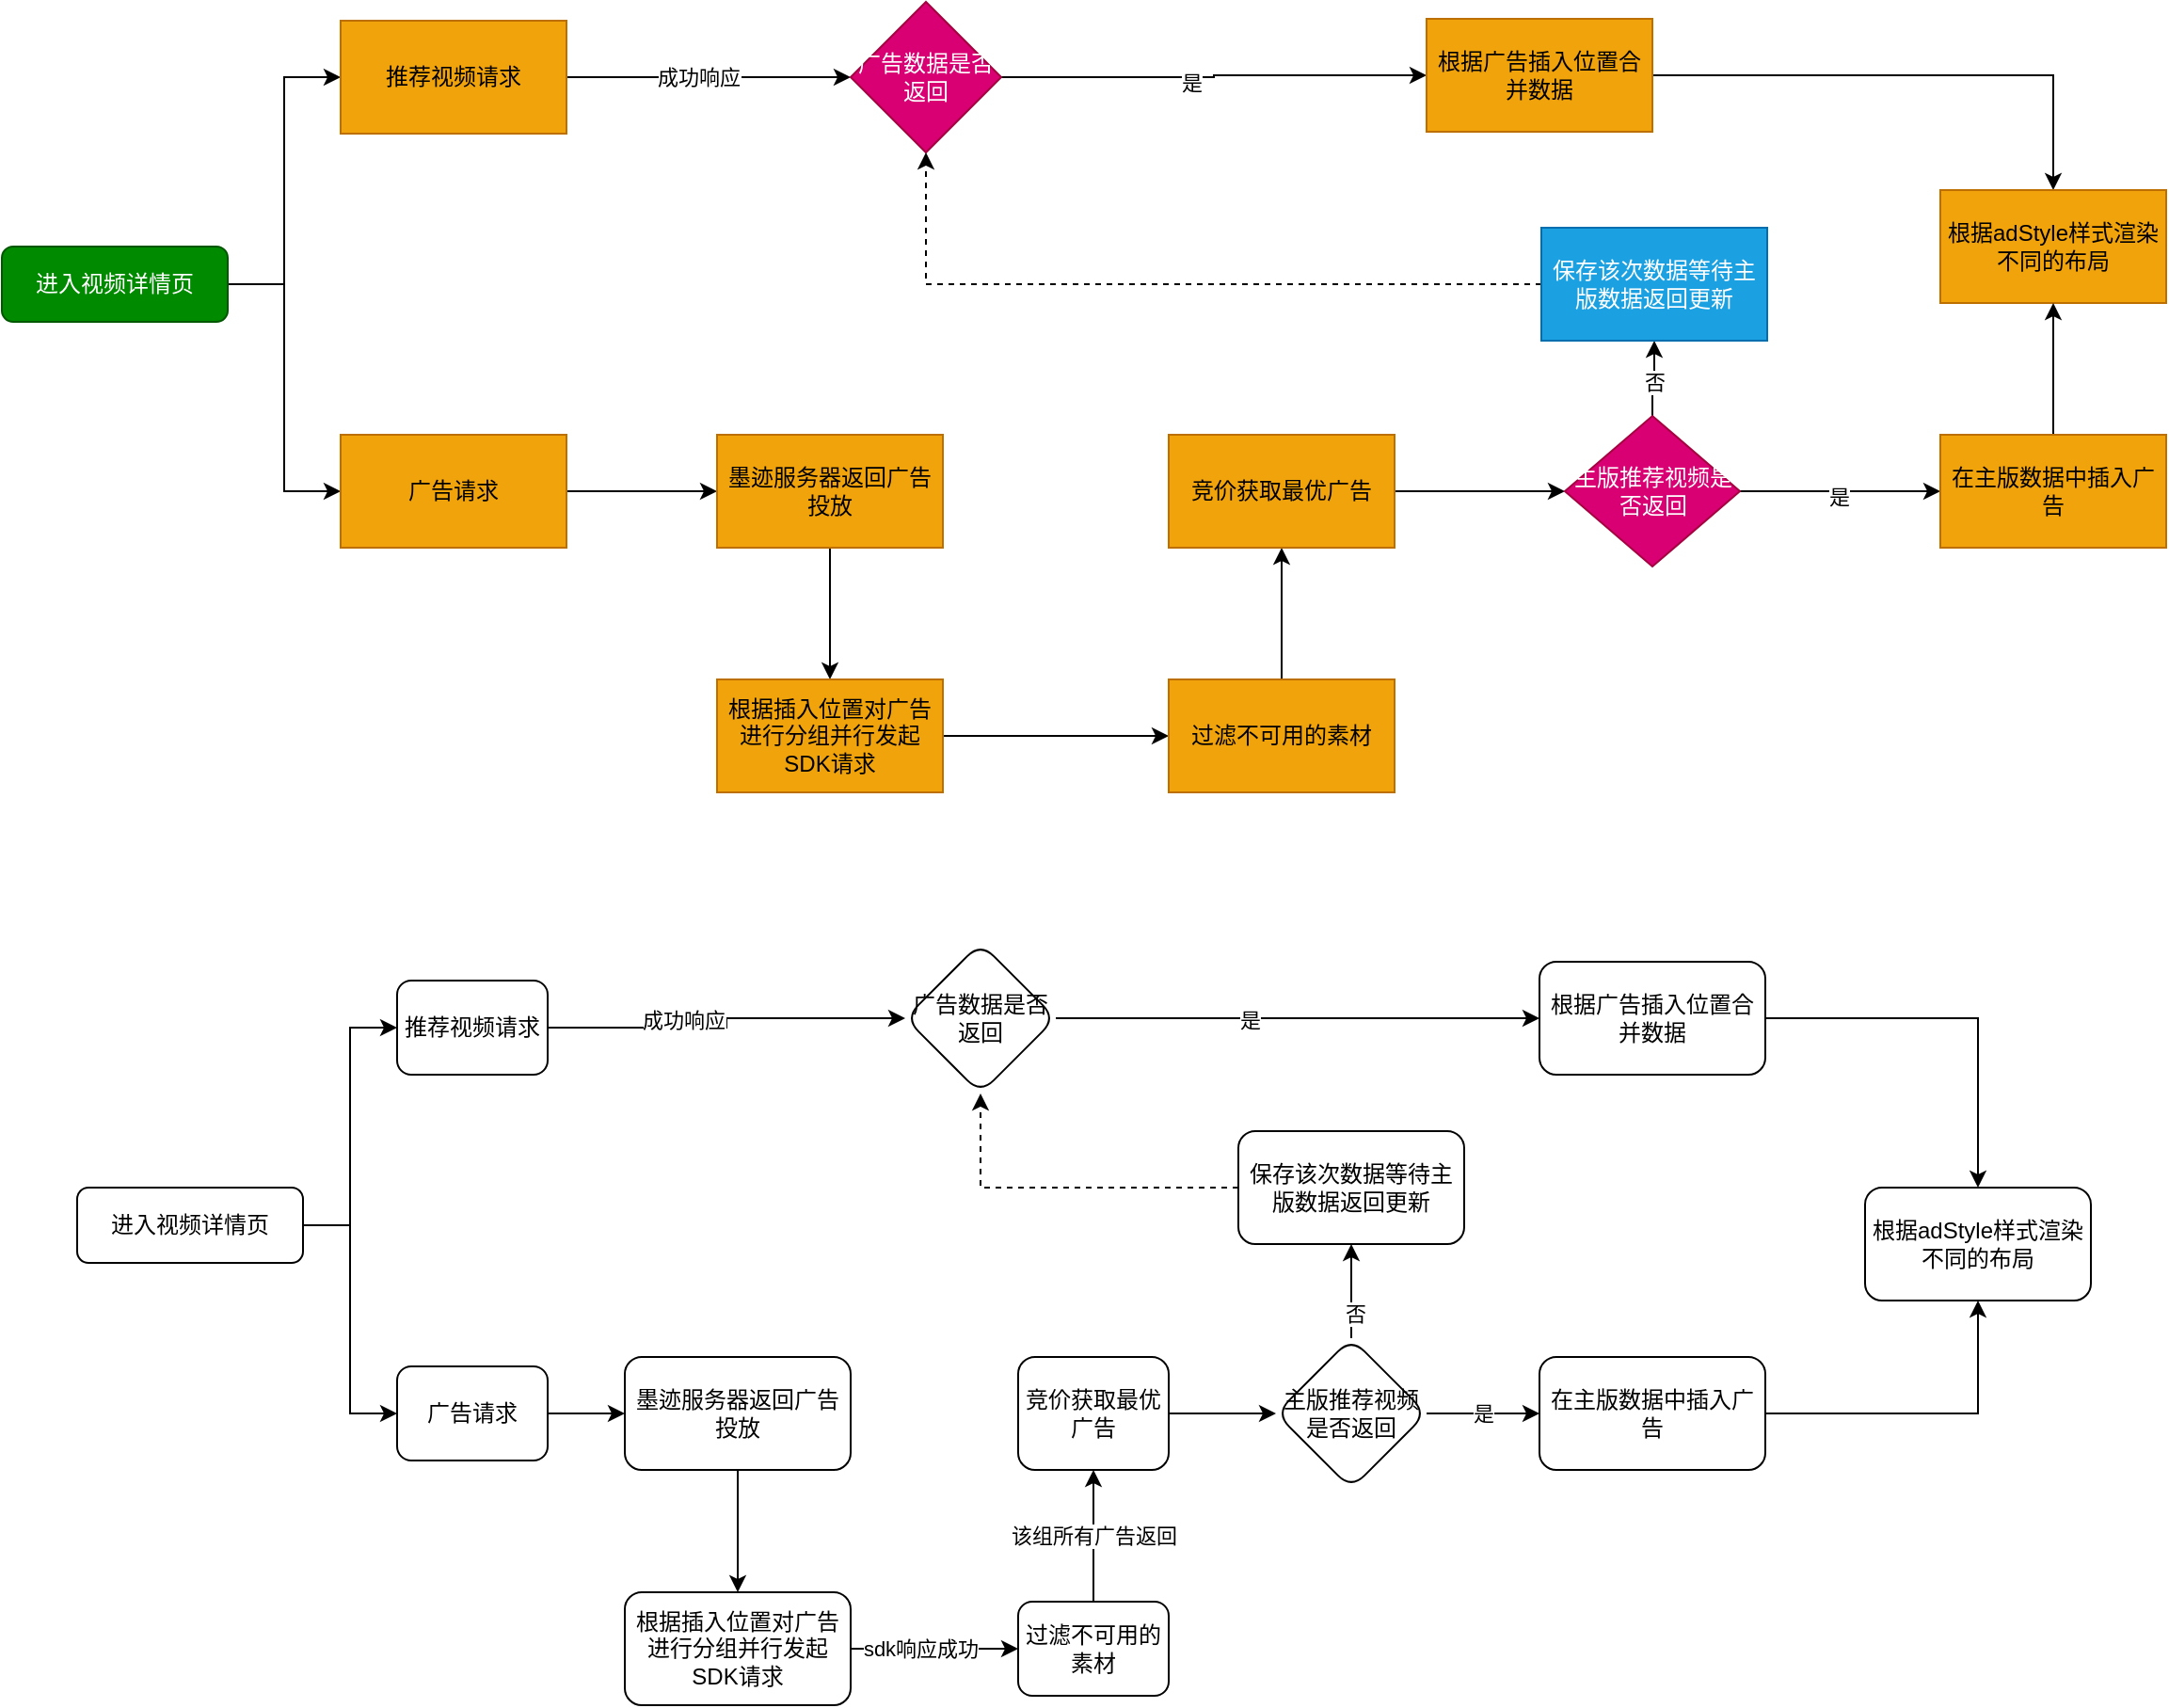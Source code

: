 <mxfile version="24.0.1" type="github">
  <diagram id="C5RBs43oDa-KdzZeNtuy" name="Page-1">
    <mxGraphModel dx="1590" dy="1997" grid="1" gridSize="10" guides="1" tooltips="1" connect="1" arrows="1" fold="1" page="1" pageScale="1" pageWidth="827" pageHeight="1169" math="0" shadow="0">
      <root>
        <mxCell id="WIyWlLk6GJQsqaUBKTNV-0" />
        <mxCell id="WIyWlLk6GJQsqaUBKTNV-1" parent="WIyWlLk6GJQsqaUBKTNV-0" />
        <mxCell id="8R7DsGHaiKelBad2kOEh-6" value="" style="edgeStyle=orthogonalEdgeStyle;rounded=0;orthogonalLoop=1;jettySize=auto;html=1;entryX=0;entryY=0.5;entryDx=0;entryDy=0;" parent="WIyWlLk6GJQsqaUBKTNV-1" source="WIyWlLk6GJQsqaUBKTNV-3" target="8R7DsGHaiKelBad2kOEh-5" edge="1">
          <mxGeometry relative="1" as="geometry" />
        </mxCell>
        <mxCell id="8R7DsGHaiKelBad2kOEh-8" value="" style="edgeStyle=orthogonalEdgeStyle;rounded=0;orthogonalLoop=1;jettySize=auto;html=1;entryX=0;entryY=0.5;entryDx=0;entryDy=0;" parent="WIyWlLk6GJQsqaUBKTNV-1" source="WIyWlLk6GJQsqaUBKTNV-3" target="8R7DsGHaiKelBad2kOEh-7" edge="1">
          <mxGeometry relative="1" as="geometry" />
        </mxCell>
        <mxCell id="WIyWlLk6GJQsqaUBKTNV-3" value="进入视频详情页" style="rounded=1;whiteSpace=wrap;html=1;fontSize=12;glass=0;strokeWidth=1;shadow=0;" parent="WIyWlLk6GJQsqaUBKTNV-1" vertex="1">
          <mxGeometry x="90" y="370" width="120" height="40" as="geometry" />
        </mxCell>
        <mxCell id="8R7DsGHaiKelBad2kOEh-32" value="" style="edgeStyle=orthogonalEdgeStyle;rounded=0;orthogonalLoop=1;jettySize=auto;html=1;" parent="WIyWlLk6GJQsqaUBKTNV-1" source="8R7DsGHaiKelBad2kOEh-5" target="8R7DsGHaiKelBad2kOEh-31" edge="1">
          <mxGeometry relative="1" as="geometry" />
        </mxCell>
        <mxCell id="8R7DsGHaiKelBad2kOEh-5" value="广告请求" style="whiteSpace=wrap;html=1;rounded=1;glass=0;strokeWidth=1;shadow=0;" parent="WIyWlLk6GJQsqaUBKTNV-1" vertex="1">
          <mxGeometry x="260" y="465" width="80" height="50" as="geometry" />
        </mxCell>
        <mxCell id="8R7DsGHaiKelBad2kOEh-10" value="" style="edgeStyle=orthogonalEdgeStyle;rounded=0;orthogonalLoop=1;jettySize=auto;html=1;" parent="WIyWlLk6GJQsqaUBKTNV-1" source="8R7DsGHaiKelBad2kOEh-7" target="8R7DsGHaiKelBad2kOEh-9" edge="1">
          <mxGeometry relative="1" as="geometry" />
        </mxCell>
        <mxCell id="8R7DsGHaiKelBad2kOEh-11" value="成功响应" style="edgeLabel;html=1;align=center;verticalAlign=middle;resizable=0;points=[];" parent="8R7DsGHaiKelBad2kOEh-10" vertex="1" connectable="0">
          <mxGeometry x="-0.26" y="5" relative="1" as="geometry">
            <mxPoint y="1" as="offset" />
          </mxGeometry>
        </mxCell>
        <mxCell id="8R7DsGHaiKelBad2kOEh-7" value="推荐视频请求" style="whiteSpace=wrap;html=1;rounded=1;glass=0;strokeWidth=1;shadow=0;" parent="WIyWlLk6GJQsqaUBKTNV-1" vertex="1">
          <mxGeometry x="260" y="260" width="80" height="50" as="geometry" />
        </mxCell>
        <mxCell id="8R7DsGHaiKelBad2kOEh-13" value="" style="edgeStyle=orthogonalEdgeStyle;rounded=0;orthogonalLoop=1;jettySize=auto;html=1;" parent="WIyWlLk6GJQsqaUBKTNV-1" source="8R7DsGHaiKelBad2kOEh-9" target="8R7DsGHaiKelBad2kOEh-12" edge="1">
          <mxGeometry relative="1" as="geometry" />
        </mxCell>
        <mxCell id="8R7DsGHaiKelBad2kOEh-14" value="是" style="edgeLabel;html=1;align=center;verticalAlign=middle;resizable=0;points=[];" parent="8R7DsGHaiKelBad2kOEh-13" vertex="1" connectable="0">
          <mxGeometry x="-0.2" y="-1" relative="1" as="geometry">
            <mxPoint as="offset" />
          </mxGeometry>
        </mxCell>
        <mxCell id="8R7DsGHaiKelBad2kOEh-9" value="广告数据是否返回" style="rhombus;whiteSpace=wrap;html=1;rounded=1;glass=0;strokeWidth=1;shadow=0;" parent="WIyWlLk6GJQsqaUBKTNV-1" vertex="1">
          <mxGeometry x="530" y="240" width="80" height="80" as="geometry" />
        </mxCell>
        <mxCell id="8R7DsGHaiKelBad2kOEh-16" value="" style="edgeStyle=orthogonalEdgeStyle;rounded=0;orthogonalLoop=1;jettySize=auto;html=1;" parent="WIyWlLk6GJQsqaUBKTNV-1" source="8R7DsGHaiKelBad2kOEh-12" target="8R7DsGHaiKelBad2kOEh-15" edge="1">
          <mxGeometry relative="1" as="geometry" />
        </mxCell>
        <mxCell id="8R7DsGHaiKelBad2kOEh-12" value="根据广告插入位置合并数据" style="whiteSpace=wrap;html=1;rounded=1;glass=0;strokeWidth=1;shadow=0;" parent="WIyWlLk6GJQsqaUBKTNV-1" vertex="1">
          <mxGeometry x="867" y="250" width="120" height="60" as="geometry" />
        </mxCell>
        <mxCell id="8R7DsGHaiKelBad2kOEh-15" value="根据adStyle样式渲染不同的布局" style="whiteSpace=wrap;html=1;rounded=1;glass=0;strokeWidth=1;shadow=0;" parent="WIyWlLk6GJQsqaUBKTNV-1" vertex="1">
          <mxGeometry x="1040" y="370" width="120" height="60" as="geometry" />
        </mxCell>
        <mxCell id="8R7DsGHaiKelBad2kOEh-20" value="是" style="edgeStyle=orthogonalEdgeStyle;rounded=0;orthogonalLoop=1;jettySize=auto;html=1;" parent="WIyWlLk6GJQsqaUBKTNV-1" source="8R7DsGHaiKelBad2kOEh-17" target="8R7DsGHaiKelBad2kOEh-19" edge="1">
          <mxGeometry relative="1" as="geometry" />
        </mxCell>
        <mxCell id="8R7DsGHaiKelBad2kOEh-22" value="" style="edgeStyle=orthogonalEdgeStyle;rounded=0;orthogonalLoop=1;jettySize=auto;html=1;" parent="WIyWlLk6GJQsqaUBKTNV-1" source="8R7DsGHaiKelBad2kOEh-17" target="8R7DsGHaiKelBad2kOEh-21" edge="1">
          <mxGeometry relative="1" as="geometry" />
        </mxCell>
        <mxCell id="8R7DsGHaiKelBad2kOEh-23" value="否" style="edgeLabel;html=1;align=center;verticalAlign=middle;resizable=0;points=[];" parent="8R7DsGHaiKelBad2kOEh-22" vertex="1" connectable="0">
          <mxGeometry x="-0.425" y="-2" relative="1" as="geometry">
            <mxPoint y="1" as="offset" />
          </mxGeometry>
        </mxCell>
        <mxCell id="8R7DsGHaiKelBad2kOEh-17" value="主版推荐视频是否返回" style="rhombus;whiteSpace=wrap;html=1;rounded=1;glass=0;strokeWidth=1;shadow=0;" parent="WIyWlLk6GJQsqaUBKTNV-1" vertex="1">
          <mxGeometry x="727" y="450" width="80" height="80" as="geometry" />
        </mxCell>
        <mxCell id="8R7DsGHaiKelBad2kOEh-26" style="edgeStyle=orthogonalEdgeStyle;rounded=0;orthogonalLoop=1;jettySize=auto;html=1;entryX=0.5;entryY=1;entryDx=0;entryDy=0;" parent="WIyWlLk6GJQsqaUBKTNV-1" source="8R7DsGHaiKelBad2kOEh-19" target="8R7DsGHaiKelBad2kOEh-15" edge="1">
          <mxGeometry relative="1" as="geometry" />
        </mxCell>
        <mxCell id="8R7DsGHaiKelBad2kOEh-19" value="在主版数据中插入广告" style="whiteSpace=wrap;html=1;rounded=1;glass=0;strokeWidth=1;shadow=0;" parent="WIyWlLk6GJQsqaUBKTNV-1" vertex="1">
          <mxGeometry x="867" y="460" width="120" height="60" as="geometry" />
        </mxCell>
        <mxCell id="8R7DsGHaiKelBad2kOEh-25" value="" style="edgeStyle=orthogonalEdgeStyle;rounded=0;orthogonalLoop=1;jettySize=auto;html=1;dashed=1;" parent="WIyWlLk6GJQsqaUBKTNV-1" source="8R7DsGHaiKelBad2kOEh-21" target="8R7DsGHaiKelBad2kOEh-9" edge="1">
          <mxGeometry relative="1" as="geometry" />
        </mxCell>
        <mxCell id="8R7DsGHaiKelBad2kOEh-21" value="保存该次数据等待主版数据返回更新" style="whiteSpace=wrap;html=1;rounded=1;glass=0;strokeWidth=1;shadow=0;" parent="WIyWlLk6GJQsqaUBKTNV-1" vertex="1">
          <mxGeometry x="707" y="340" width="120" height="60" as="geometry" />
        </mxCell>
        <mxCell id="8R7DsGHaiKelBad2kOEh-30" value="该组所有广告返回" style="edgeStyle=orthogonalEdgeStyle;rounded=0;orthogonalLoop=1;jettySize=auto;html=1;" parent="WIyWlLk6GJQsqaUBKTNV-1" source="8R7DsGHaiKelBad2kOEh-27" target="8R7DsGHaiKelBad2kOEh-29" edge="1">
          <mxGeometry relative="1" as="geometry" />
        </mxCell>
        <mxCell id="8R7DsGHaiKelBad2kOEh-27" value="过滤不可用的素材" style="whiteSpace=wrap;html=1;rounded=1;glass=0;strokeWidth=1;shadow=0;" parent="WIyWlLk6GJQsqaUBKTNV-1" vertex="1">
          <mxGeometry x="590" y="590" width="80" height="50" as="geometry" />
        </mxCell>
        <mxCell id="8R7DsGHaiKelBad2kOEh-37" value="" style="edgeStyle=orthogonalEdgeStyle;rounded=0;orthogonalLoop=1;jettySize=auto;html=1;" parent="WIyWlLk6GJQsqaUBKTNV-1" source="8R7DsGHaiKelBad2kOEh-29" target="8R7DsGHaiKelBad2kOEh-17" edge="1">
          <mxGeometry relative="1" as="geometry" />
        </mxCell>
        <mxCell id="8R7DsGHaiKelBad2kOEh-29" value="竞价获取最优广告" style="whiteSpace=wrap;html=1;rounded=1;glass=0;strokeWidth=1;shadow=0;" parent="WIyWlLk6GJQsqaUBKTNV-1" vertex="1">
          <mxGeometry x="590" y="460" width="80" height="60" as="geometry" />
        </mxCell>
        <mxCell id="8R7DsGHaiKelBad2kOEh-34" value="" style="edgeStyle=orthogonalEdgeStyle;rounded=0;orthogonalLoop=1;jettySize=auto;html=1;" parent="WIyWlLk6GJQsqaUBKTNV-1" source="8R7DsGHaiKelBad2kOEh-31" target="8R7DsGHaiKelBad2kOEh-33" edge="1">
          <mxGeometry relative="1" as="geometry" />
        </mxCell>
        <mxCell id="8R7DsGHaiKelBad2kOEh-31" value="墨迹服务器返回广告投放" style="whiteSpace=wrap;html=1;rounded=1;glass=0;strokeWidth=1;shadow=0;" parent="WIyWlLk6GJQsqaUBKTNV-1" vertex="1">
          <mxGeometry x="381" y="460" width="120" height="60" as="geometry" />
        </mxCell>
        <mxCell id="8R7DsGHaiKelBad2kOEh-35" value="" style="edgeStyle=orthogonalEdgeStyle;rounded=0;orthogonalLoop=1;jettySize=auto;html=1;" parent="WIyWlLk6GJQsqaUBKTNV-1" source="8R7DsGHaiKelBad2kOEh-33" target="8R7DsGHaiKelBad2kOEh-27" edge="1">
          <mxGeometry relative="1" as="geometry" />
        </mxCell>
        <mxCell id="8R7DsGHaiKelBad2kOEh-36" value="sdk响应成功" style="edgeLabel;html=1;align=center;verticalAlign=middle;resizable=0;points=[];" parent="8R7DsGHaiKelBad2kOEh-35" vertex="1" connectable="0">
          <mxGeometry x="-0.167" relative="1" as="geometry">
            <mxPoint as="offset" />
          </mxGeometry>
        </mxCell>
        <mxCell id="8R7DsGHaiKelBad2kOEh-33" value="根据插入位置对广告进行分组并行发起SDK请求" style="whiteSpace=wrap;html=1;rounded=1;glass=0;strokeWidth=1;shadow=0;" parent="WIyWlLk6GJQsqaUBKTNV-1" vertex="1">
          <mxGeometry x="381" y="585" width="120" height="60" as="geometry" />
        </mxCell>
        <mxCell id="LLr3bvnUSLEgqgGIlSka-4" style="edgeStyle=orthogonalEdgeStyle;rounded=0;orthogonalLoop=1;jettySize=auto;html=1;entryX=0;entryY=0.5;entryDx=0;entryDy=0;" edge="1" parent="WIyWlLk6GJQsqaUBKTNV-1" source="LLr3bvnUSLEgqgGIlSka-0" target="LLr3bvnUSLEgqgGIlSka-1">
          <mxGeometry relative="1" as="geometry" />
        </mxCell>
        <mxCell id="LLr3bvnUSLEgqgGIlSka-5" style="edgeStyle=orthogonalEdgeStyle;rounded=0;orthogonalLoop=1;jettySize=auto;html=1;entryX=0;entryY=0.5;entryDx=0;entryDy=0;" edge="1" parent="WIyWlLk6GJQsqaUBKTNV-1" source="LLr3bvnUSLEgqgGIlSka-0" target="LLr3bvnUSLEgqgGIlSka-2">
          <mxGeometry relative="1" as="geometry" />
        </mxCell>
        <mxCell id="LLr3bvnUSLEgqgGIlSka-0" value="进入视频详情页" style="rounded=1;whiteSpace=wrap;html=1;fillColor=#008a00;fontColor=#ffffff;strokeColor=#005700;" vertex="1" parent="WIyWlLk6GJQsqaUBKTNV-1">
          <mxGeometry x="50" y="-130" width="120" height="40" as="geometry" />
        </mxCell>
        <mxCell id="LLr3bvnUSLEgqgGIlSka-6" style="edgeStyle=orthogonalEdgeStyle;rounded=0;orthogonalLoop=1;jettySize=auto;html=1;entryX=0;entryY=0.5;entryDx=0;entryDy=0;" edge="1" parent="WIyWlLk6GJQsqaUBKTNV-1" source="LLr3bvnUSLEgqgGIlSka-1" target="LLr3bvnUSLEgqgGIlSka-3">
          <mxGeometry relative="1" as="geometry" />
        </mxCell>
        <mxCell id="LLr3bvnUSLEgqgGIlSka-7" value="成功响应" style="edgeLabel;html=1;align=center;verticalAlign=middle;resizable=0;points=[];" vertex="1" connectable="0" parent="LLr3bvnUSLEgqgGIlSka-6">
          <mxGeometry x="-0.084" relative="1" as="geometry">
            <mxPoint x="1" as="offset" />
          </mxGeometry>
        </mxCell>
        <mxCell id="LLr3bvnUSLEgqgGIlSka-1" value="推荐视频请求" style="whiteSpace=wrap;html=1;fillColor=#f0a30a;fontColor=#000000;strokeColor=#BD7000;" vertex="1" parent="WIyWlLk6GJQsqaUBKTNV-1">
          <mxGeometry x="230" y="-250" width="120" height="60" as="geometry" />
        </mxCell>
        <mxCell id="LLr3bvnUSLEgqgGIlSka-14" style="edgeStyle=orthogonalEdgeStyle;rounded=0;orthogonalLoop=1;jettySize=auto;html=1;entryX=0;entryY=0.5;entryDx=0;entryDy=0;" edge="1" parent="WIyWlLk6GJQsqaUBKTNV-1" source="LLr3bvnUSLEgqgGIlSka-2" target="LLr3bvnUSLEgqgGIlSka-13">
          <mxGeometry relative="1" as="geometry" />
        </mxCell>
        <mxCell id="LLr3bvnUSLEgqgGIlSka-2" value="广告请求" style="whiteSpace=wrap;html=1;fillColor=#f0a30a;fontColor=#000000;strokeColor=#BD7000;" vertex="1" parent="WIyWlLk6GJQsqaUBKTNV-1">
          <mxGeometry x="230" y="-30" width="120" height="60" as="geometry" />
        </mxCell>
        <mxCell id="LLr3bvnUSLEgqgGIlSka-9" style="edgeStyle=orthogonalEdgeStyle;rounded=0;orthogonalLoop=1;jettySize=auto;html=1;entryX=0;entryY=0.5;entryDx=0;entryDy=0;" edge="1" parent="WIyWlLk6GJQsqaUBKTNV-1" source="LLr3bvnUSLEgqgGIlSka-3" target="LLr3bvnUSLEgqgGIlSka-8">
          <mxGeometry relative="1" as="geometry" />
        </mxCell>
        <mxCell id="LLr3bvnUSLEgqgGIlSka-10" value="是" style="edgeLabel;html=1;align=center;verticalAlign=middle;resizable=0;points=[];" vertex="1" connectable="0" parent="LLr3bvnUSLEgqgGIlSka-9">
          <mxGeometry x="-0.11" y="-3" relative="1" as="geometry">
            <mxPoint as="offset" />
          </mxGeometry>
        </mxCell>
        <mxCell id="LLr3bvnUSLEgqgGIlSka-3" value="广告数据是否返回" style="rhombus;whiteSpace=wrap;html=1;rounded=0;fillColor=#d80073;fontColor=#ffffff;strokeColor=#A50040;" vertex="1" parent="WIyWlLk6GJQsqaUBKTNV-1">
          <mxGeometry x="501" y="-260" width="80" height="80" as="geometry" />
        </mxCell>
        <mxCell id="LLr3bvnUSLEgqgGIlSka-12" style="edgeStyle=orthogonalEdgeStyle;rounded=0;orthogonalLoop=1;jettySize=auto;html=1;" edge="1" parent="WIyWlLk6GJQsqaUBKTNV-1" source="LLr3bvnUSLEgqgGIlSka-8" target="LLr3bvnUSLEgqgGIlSka-11">
          <mxGeometry relative="1" as="geometry" />
        </mxCell>
        <mxCell id="LLr3bvnUSLEgqgGIlSka-8" value="根据广告插入位置合并数据" style="whiteSpace=wrap;html=1;fillColor=#f0a30a;fontColor=#000000;strokeColor=#BD7000;" vertex="1" parent="WIyWlLk6GJQsqaUBKTNV-1">
          <mxGeometry x="807" y="-251" width="120" height="60" as="geometry" />
        </mxCell>
        <mxCell id="LLr3bvnUSLEgqgGIlSka-11" value="根据adStyle样式渲染不同的布局" style="whiteSpace=wrap;html=1;fillColor=#f0a30a;fontColor=#000000;strokeColor=#BD7000;" vertex="1" parent="WIyWlLk6GJQsqaUBKTNV-1">
          <mxGeometry x="1080" y="-160" width="120" height="60" as="geometry" />
        </mxCell>
        <mxCell id="LLr3bvnUSLEgqgGIlSka-16" value="" style="edgeStyle=orthogonalEdgeStyle;rounded=0;orthogonalLoop=1;jettySize=auto;html=1;" edge="1" parent="WIyWlLk6GJQsqaUBKTNV-1" source="LLr3bvnUSLEgqgGIlSka-13" target="LLr3bvnUSLEgqgGIlSka-15">
          <mxGeometry relative="1" as="geometry" />
        </mxCell>
        <mxCell id="LLr3bvnUSLEgqgGIlSka-13" value="墨迹服务器返回广告投放" style="whiteSpace=wrap;html=1;fillColor=#f0a30a;fontColor=#000000;strokeColor=#BD7000;" vertex="1" parent="WIyWlLk6GJQsqaUBKTNV-1">
          <mxGeometry x="430" y="-30" width="120" height="60" as="geometry" />
        </mxCell>
        <mxCell id="LLr3bvnUSLEgqgGIlSka-19" style="edgeStyle=orthogonalEdgeStyle;rounded=0;orthogonalLoop=1;jettySize=auto;html=1;" edge="1" parent="WIyWlLk6GJQsqaUBKTNV-1" source="LLr3bvnUSLEgqgGIlSka-15" target="LLr3bvnUSLEgqgGIlSka-17">
          <mxGeometry relative="1" as="geometry" />
        </mxCell>
        <mxCell id="LLr3bvnUSLEgqgGIlSka-15" value="根据插入位置对广告进行分组并行发起SDK请求" style="whiteSpace=wrap;html=1;fillColor=#f0a30a;fontColor=#000000;strokeColor=#BD7000;" vertex="1" parent="WIyWlLk6GJQsqaUBKTNV-1">
          <mxGeometry x="430" y="100" width="120" height="60" as="geometry" />
        </mxCell>
        <mxCell id="LLr3bvnUSLEgqgGIlSka-20" style="edgeStyle=orthogonalEdgeStyle;rounded=0;orthogonalLoop=1;jettySize=auto;html=1;entryX=0.5;entryY=1;entryDx=0;entryDy=0;" edge="1" parent="WIyWlLk6GJQsqaUBKTNV-1" source="LLr3bvnUSLEgqgGIlSka-17" target="LLr3bvnUSLEgqgGIlSka-18">
          <mxGeometry relative="1" as="geometry" />
        </mxCell>
        <mxCell id="LLr3bvnUSLEgqgGIlSka-17" value="过滤不可用的素材" style="whiteSpace=wrap;html=1;fillColor=#f0a30a;fontColor=#000000;strokeColor=#BD7000;" vertex="1" parent="WIyWlLk6GJQsqaUBKTNV-1">
          <mxGeometry x="670" y="100" width="120" height="60" as="geometry" />
        </mxCell>
        <mxCell id="LLr3bvnUSLEgqgGIlSka-22" value="" style="edgeStyle=orthogonalEdgeStyle;rounded=0;orthogonalLoop=1;jettySize=auto;html=1;" edge="1" parent="WIyWlLk6GJQsqaUBKTNV-1" source="LLr3bvnUSLEgqgGIlSka-18" target="LLr3bvnUSLEgqgGIlSka-21">
          <mxGeometry relative="1" as="geometry" />
        </mxCell>
        <mxCell id="LLr3bvnUSLEgqgGIlSka-18" value="竞价获取最优广告" style="whiteSpace=wrap;html=1;fillColor=#f0a30a;fontColor=#000000;strokeColor=#BD7000;" vertex="1" parent="WIyWlLk6GJQsqaUBKTNV-1">
          <mxGeometry x="670" y="-30" width="120" height="60" as="geometry" />
        </mxCell>
        <mxCell id="LLr3bvnUSLEgqgGIlSka-24" value="" style="edgeStyle=orthogonalEdgeStyle;rounded=0;orthogonalLoop=1;jettySize=auto;html=1;" edge="1" parent="WIyWlLk6GJQsqaUBKTNV-1" source="LLr3bvnUSLEgqgGIlSka-21" target="LLr3bvnUSLEgqgGIlSka-23">
          <mxGeometry relative="1" as="geometry" />
        </mxCell>
        <mxCell id="LLr3bvnUSLEgqgGIlSka-26" value="是" style="edgeLabel;html=1;align=center;verticalAlign=middle;resizable=0;points=[];" vertex="1" connectable="0" parent="LLr3bvnUSLEgqgGIlSka-24">
          <mxGeometry y="-3" relative="1" as="geometry">
            <mxPoint x="-1" as="offset" />
          </mxGeometry>
        </mxCell>
        <mxCell id="LLr3bvnUSLEgqgGIlSka-29" value="" style="edgeStyle=orthogonalEdgeStyle;rounded=0;orthogonalLoop=1;jettySize=auto;html=1;" edge="1" parent="WIyWlLk6GJQsqaUBKTNV-1" source="LLr3bvnUSLEgqgGIlSka-21" target="LLr3bvnUSLEgqgGIlSka-27">
          <mxGeometry relative="1" as="geometry" />
        </mxCell>
        <mxCell id="LLr3bvnUSLEgqgGIlSka-30" value="否" style="edgeLabel;html=1;align=center;verticalAlign=middle;resizable=0;points=[];" vertex="1" connectable="0" parent="LLr3bvnUSLEgqgGIlSka-29">
          <mxGeometry x="-0.133" relative="1" as="geometry">
            <mxPoint x="1" as="offset" />
          </mxGeometry>
        </mxCell>
        <mxCell id="LLr3bvnUSLEgqgGIlSka-21" value="主版推荐视频是否返回" style="rhombus;whiteSpace=wrap;html=1;rounded=0;fillColor=#d80073;fontColor=#ffffff;strokeColor=#A50040;" vertex="1" parent="WIyWlLk6GJQsqaUBKTNV-1">
          <mxGeometry x="880.5" y="-40" width="93" height="80" as="geometry" />
        </mxCell>
        <mxCell id="LLr3bvnUSLEgqgGIlSka-25" value="" style="edgeStyle=orthogonalEdgeStyle;rounded=0;orthogonalLoop=1;jettySize=auto;html=1;" edge="1" parent="WIyWlLk6GJQsqaUBKTNV-1" source="LLr3bvnUSLEgqgGIlSka-23" target="LLr3bvnUSLEgqgGIlSka-11">
          <mxGeometry relative="1" as="geometry" />
        </mxCell>
        <mxCell id="LLr3bvnUSLEgqgGIlSka-23" value="在主版数据中插入广告" style="whiteSpace=wrap;html=1;fillColor=#f0a30a;fontColor=#000000;strokeColor=#BD7000;" vertex="1" parent="WIyWlLk6GJQsqaUBKTNV-1">
          <mxGeometry x="1080" y="-30" width="120" height="60" as="geometry" />
        </mxCell>
        <mxCell id="LLr3bvnUSLEgqgGIlSka-28" style="edgeStyle=orthogonalEdgeStyle;rounded=0;orthogonalLoop=1;jettySize=auto;html=1;entryX=0.5;entryY=1;entryDx=0;entryDy=0;dashed=1;" edge="1" parent="WIyWlLk6GJQsqaUBKTNV-1" source="LLr3bvnUSLEgqgGIlSka-27" target="LLr3bvnUSLEgqgGIlSka-3">
          <mxGeometry relative="1" as="geometry" />
        </mxCell>
        <mxCell id="LLr3bvnUSLEgqgGIlSka-27" value="保存该次数据等待主版数据返回更新" style="whiteSpace=wrap;html=1;rounded=0;fillColor=#1ba1e2;fontColor=#ffffff;strokeColor=#006EAF;" vertex="1" parent="WIyWlLk6GJQsqaUBKTNV-1">
          <mxGeometry x="868" y="-140" width="120" height="60" as="geometry" />
        </mxCell>
      </root>
    </mxGraphModel>
  </diagram>
</mxfile>

